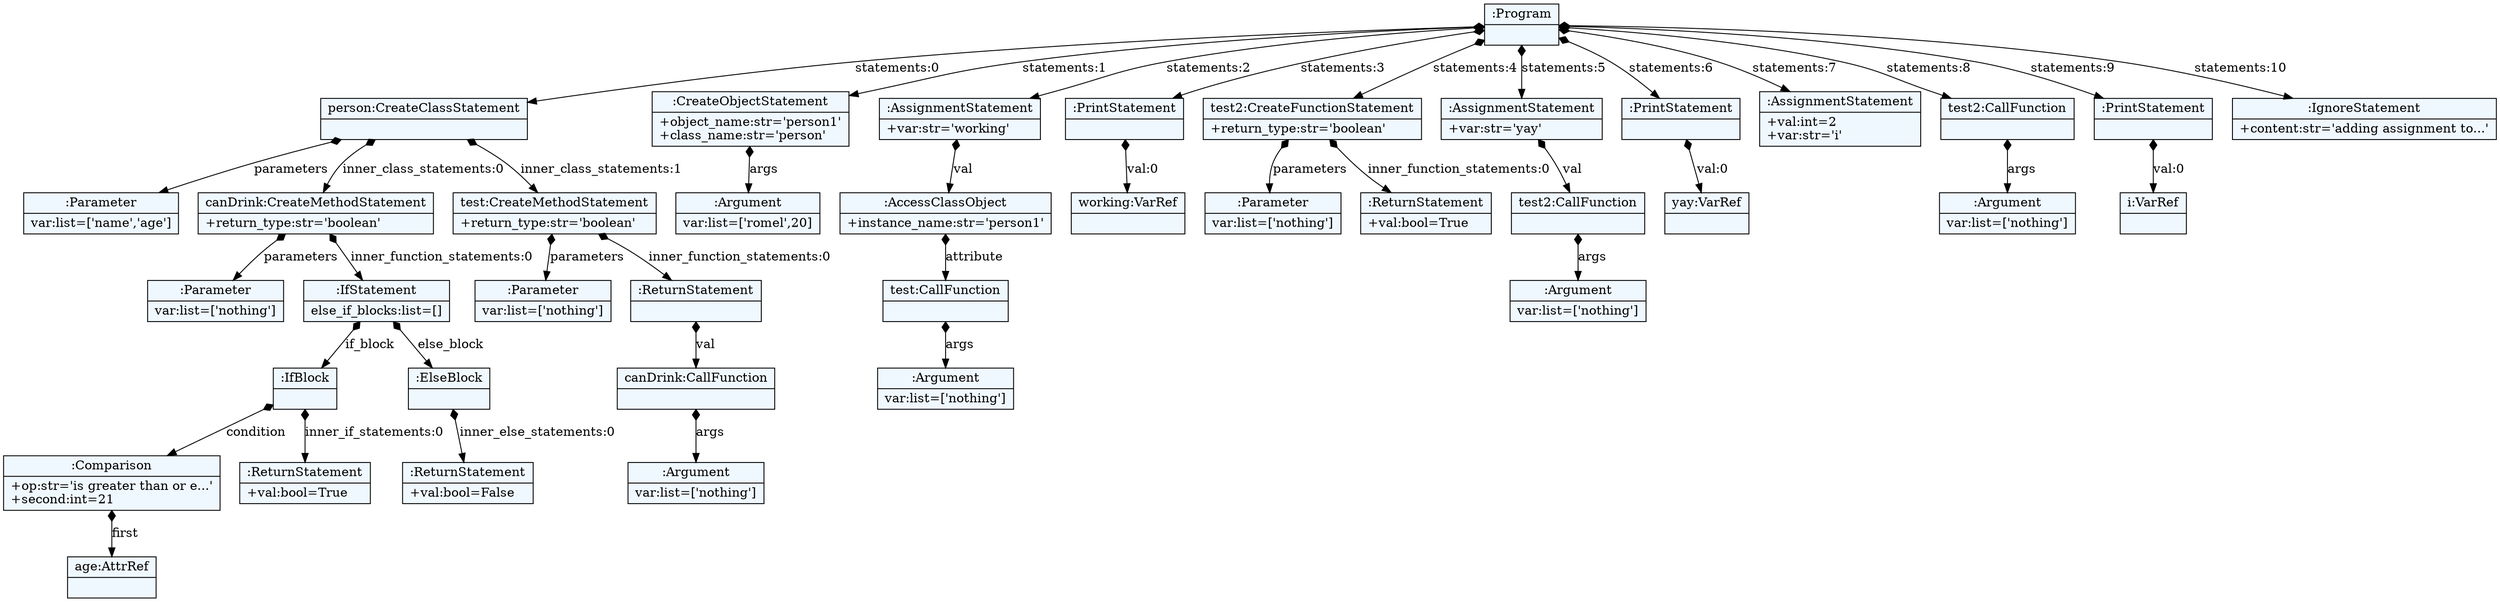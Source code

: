 
    digraph textX {
    fontname = "Bitstream Vera Sans"
    fontsize = 8
    node[
        shape=record,
        style=filled,
        fillcolor=aliceblue
    ]
    nodesep = 0.3
    edge[dir=black,arrowtail=empty]


2225850821536 -> 2225850818848 [label="statements:0" arrowtail=diamond dir=both]
2225850818848 -> 2225850822544 [label="parameters" arrowtail=diamond dir=both]
2225850822544[label="{:Parameter|var:list=['name','age']\l}"]
2225850818848 -> 2225850819184 [label="inner_class_statements:0" arrowtail=diamond dir=both]
2225850819184 -> 2225851329552 [label="parameters" arrowtail=diamond dir=both]
2225851329552[label="{:Parameter|var:list=['nothing']\l}"]
2225850819184 -> 2225850822880 [label="inner_function_statements:0" arrowtail=diamond dir=both]
2225850822880 -> 2225850823216 [label="if_block" arrowtail=diamond dir=both]
2225850823216 -> 2225850823552 [label="condition" arrowtail=diamond dir=both]
2225850823552 -> 2225850823888 [label="first" arrowtail=diamond dir=both]
2225850823888[label="{age:AttrRef|}"]
2225850823552[label="{:Comparison|+op:str='is greater than or e...'\l+second:int=21\l}"]
2225850823216 -> 2225850824224 [label="inner_if_statements:0" arrowtail=diamond dir=both]
2225850824224[label="{:ReturnStatement|+val:bool=True\l}"]
2225850823216[label="{:IfBlock|}"]
2225850822880 -> 2225850824560 [label="else_block" arrowtail=diamond dir=both]
2225850824560 -> 2225851330192 [label="inner_else_statements:0" arrowtail=diamond dir=both]
2225851330192[label="{:ReturnStatement|+val:bool=False\l}"]
2225850824560[label="{:ElseBlock|}"]
2225850822880[label="{:IfStatement|else_if_blocks:list=[]\l}"]
2225850819184[label="{canDrink:CreateMethodStatement|+return_type:str='boolean'\l}"]
2225850818848 -> 2225851327952 [label="inner_class_statements:1" arrowtail=diamond dir=both]
2225851327952 -> 2225851325392 [label="parameters" arrowtail=diamond dir=both]
2225851325392[label="{:Parameter|var:list=['nothing']\l}"]
2225851327952 -> 2225851333392 [label="inner_function_statements:0" arrowtail=diamond dir=both]
2225851333392 -> 2225850824896 [label="val" arrowtail=diamond dir=both]
2225850824896 -> 2225850825232 [label="args" arrowtail=diamond dir=both]
2225850825232[label="{:Argument|var:list=['nothing']\l}"]
2225850824896[label="{canDrink:CallFunction|}"]
2225851333392[label="{:ReturnStatement|}"]
2225851327952[label="{test:CreateMethodStatement|+return_type:str='boolean'\l}"]
2225850818848[label="{person:CreateClassStatement|}"]
2225850821536 -> 2225850825568 [label="statements:1" arrowtail=diamond dir=both]
2225850825568 -> 2225851328272 [label="args" arrowtail=diamond dir=both]
2225851328272[label="{:Argument|var:list=['romel',20]\l}"]
2225850825568[label="{:CreateObjectStatement|+object_name:str='person1'\l+class_name:str='person'\l}"]
2225850821536 -> 2225850825904 [label="statements:2" arrowtail=diamond dir=both]
2225850825904 -> 2225850826240 [label="val" arrowtail=diamond dir=both]
2225850826240 -> 2225851334352 [label="attribute" arrowtail=diamond dir=both]
2225851334352 -> 2225851334032 [label="args" arrowtail=diamond dir=both]
2225851334032[label="{:Argument|var:list=['nothing']\l}"]
2225851334352[label="{test:CallFunction|}"]
2225850826240[label="{:AccessClassObject|+instance_name:str='person1'\l}"]
2225850825904[label="{:AssignmentStatement|+var:str='working'\l}"]
2225850821536 -> 2225851973712 [label="statements:3" arrowtail=diamond dir=both]
2225851973712 -> 2225851974048 [label="val:0" arrowtail=diamond dir=both]
2225851974048[label="{working:VarRef|}"]
2225851973712[label="{:PrintStatement|}"]
2225850821536 -> 2225851974384 [label="statements:4" arrowtail=diamond dir=both]
2225851974384 -> 2225850995840 [label="parameters" arrowtail=diamond dir=both]
2225850995840[label="{:Parameter|var:list=['nothing']\l}"]
2225851974384 -> 2225850995232 [label="inner_function_statements:0" arrowtail=diamond dir=both]
2225850995232[label="{:ReturnStatement|+val:bool=True\l}"]
2225851974384[label="{test2:CreateFunctionStatement|+return_type:str='boolean'\l}"]
2225850821536 -> 2225851333712 [label="statements:5" arrowtail=diamond dir=both]
2225851333712 -> 2225851332752 [label="val" arrowtail=diamond dir=both]
2225851332752 -> 2225850996448 [label="args" arrowtail=diamond dir=both]
2225850996448[label="{:Argument|var:list=['nothing']\l}"]
2225851332752[label="{test2:CallFunction|}"]
2225851333712[label="{:AssignmentStatement|+var:str='yay'\l}"]
2225850821536 -> 2225851332112 [label="statements:6" arrowtail=diamond dir=both]
2225851332112 -> 2225851331152 [label="val:0" arrowtail=diamond dir=both]
2225851331152[label="{yay:VarRef|}"]
2225851332112[label="{:PrintStatement|}"]
2225850821536 -> 2225851324112 [label="statements:7" arrowtail=diamond dir=both]
2225851324112[label="{:AssignmentStatement|+val:int=2\l+var:str='i'\l}"]
2225850821536 -> 2225850996752 [label="statements:8" arrowtail=diamond dir=both]
2225850996752 -> 2225850994624 [label="args" arrowtail=diamond dir=both]
2225850994624[label="{:Argument|var:list=['nothing']\l}"]
2225850996752[label="{test2:CallFunction|}"]
2225850821536 -> 2225851330512 [label="statements:9" arrowtail=diamond dir=both]
2225851330512 -> 2225851329232 [label="val:0" arrowtail=diamond dir=both]
2225851329232[label="{i:VarRef|}"]
2225851330512[label="{:PrintStatement|}"]
2225850821536 -> 2225851974720 [label="statements:10" arrowtail=diamond dir=both]
2225851974720[label="{:IgnoreStatement|+content:str='adding assignment to...'\l}"]
2225850821536[label="{:Program|}"]

}
